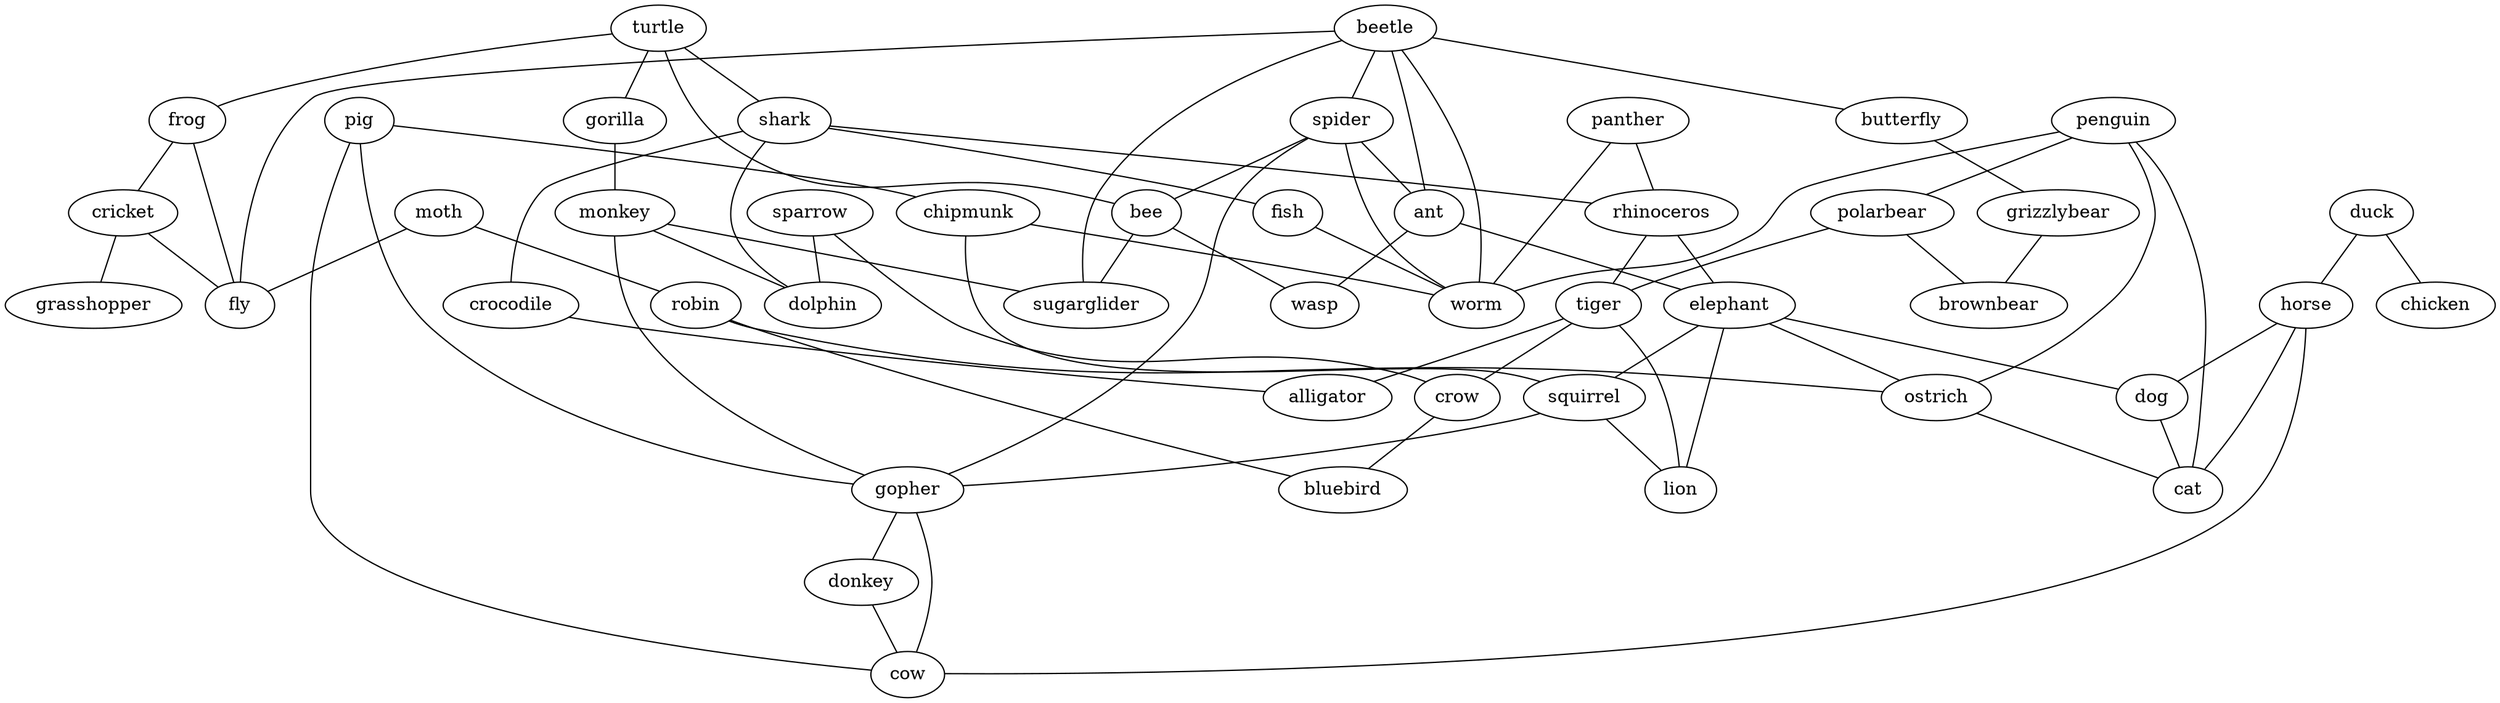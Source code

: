 strict graph G {
turtle;
shark;
sparrow;
moth;
panther;
fish;
beetle;
spider;
pig;
ant;
duck;
robin;
chicken;
gorilla;
frog;
rhinoceros;
monkey;
elephant;
penguin;
chipmunk;
polarbear;
butterfly;
cricket;
dolphin;
grizzlybear;
squirrel;
horse;
gopher;
tiger;
grasshopper;
worm;
crow;
bluebird;
donkey;
ostrich;
fly;
bee;
cow;
sugarglider;
crocodile;
dog;
lion;
cat;
alligator;
brownbear;
wasp;
turtle -- gorilla  [weight=1];
turtle -- shark  [weight=1];
turtle -- frog  [weight=1];
turtle -- bee  [weight=1];
shark -- fish  [weight=1];
shark -- dolphin  [weight=1];
shark -- rhinoceros  [weight=1];
shark -- crocodile  [weight=1];
sparrow -- crow  [weight=1];
sparrow -- dolphin  [weight=1];
moth -- fly  [weight=1];
moth -- robin  [weight=1];
panther -- rhinoceros  [weight=1];
panther -- worm  [weight=1];
fish -- worm  [weight=1];
beetle -- butterfly  [weight=1];
beetle -- fly  [weight=1];
beetle -- sugarglider  [weight=1];
beetle -- worm  [weight=1];
beetle -- spider  [weight=1];
beetle -- ant  [weight=1];
spider -- worm  [weight=1];
spider -- bee  [weight=1];
spider -- ant  [weight=1];
spider -- gopher  [weight=1];
pig -- gopher  [weight=1];
pig -- cow  [weight=1];
pig -- chipmunk  [weight=1];
ant -- wasp  [weight=1];
ant -- elephant  [weight=1];
duck -- horse  [weight=1];
duck -- chicken  [weight=1];
robin -- bluebird  [weight=1];
robin -- ostrich  [weight=1];
gorilla -- monkey  [weight=1];
frog -- fly  [weight=1];
frog -- cricket  [weight=1];
rhinoceros -- tiger  [weight=1];
rhinoceros -- elephant  [weight=1];
monkey -- sugarglider  [weight=1];
monkey -- dolphin  [weight=1];
monkey -- gopher  [weight=1];
elephant -- squirrel  [weight=1];
elephant -- dog  [weight=1];
elephant -- ostrich  [weight=1];
elephant -- lion  [weight=1];
penguin -- polarbear  [weight=1];
penguin -- cat  [weight=1];
penguin -- worm  [weight=1];
penguin -- ostrich  [weight=1];
chipmunk -- worm  [weight=1];
chipmunk -- squirrel  [weight=1];
polarbear -- tiger  [weight=1];
polarbear -- brownbear  [weight=1];
butterfly -- grizzlybear  [weight=1];
cricket -- fly  [weight=1];
cricket -- grasshopper  [weight=1];
grizzlybear -- brownbear  [weight=1];
squirrel -- lion  [weight=1];
squirrel -- gopher  [weight=1];
horse -- dog  [weight=1];
horse -- cow  [weight=1];
horse -- cat  [weight=1];
gopher -- donkey  [weight=1];
gopher -- cow  [weight=1];
tiger -- alligator  [weight=1];
tiger -- crow  [weight=1];
tiger -- lion  [weight=1];
crow -- bluebird  [weight=1];
donkey -- cow  [weight=1];
ostrich -- cat  [weight=1];
bee -- sugarglider  [weight=1];
bee -- wasp  [weight=1];
crocodile -- alligator  [weight=1];
dog -- cat  [weight=1];
}
